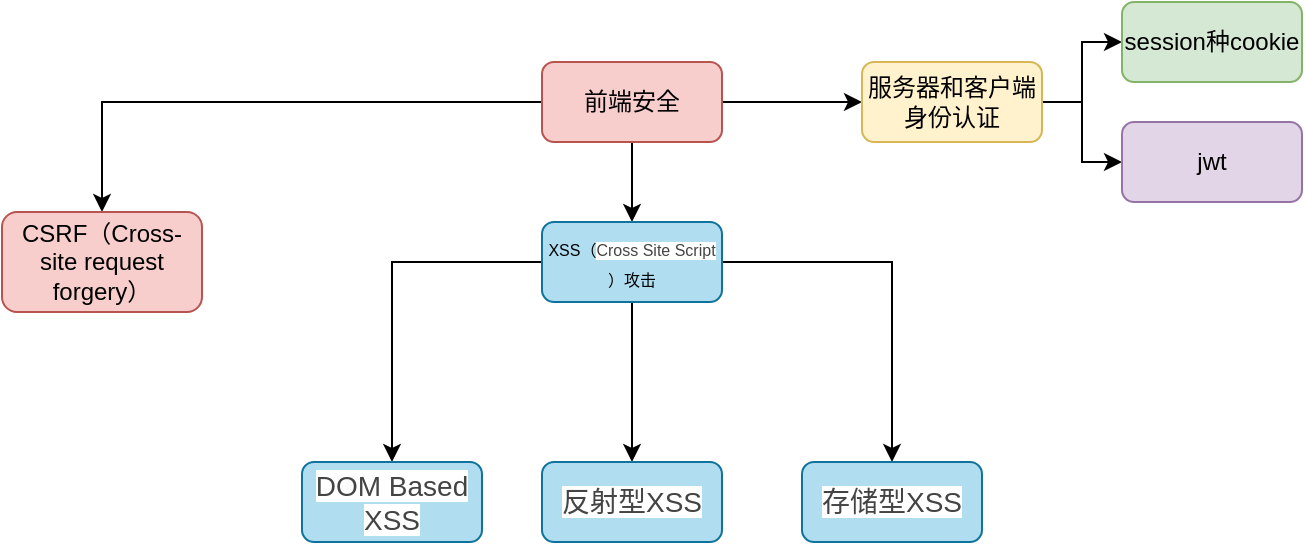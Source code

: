 <mxfile version="12.2.4"><diagram id="QsVUd26x_hPGyTHokYHl"><mxGraphModel dx="1440" dy="485" grid="1" gridSize="10" guides="1" tooltips="1" connect="1" arrows="1" fold="1" page="1" pageScale="1" pageWidth="827" pageHeight="1169" background="none" math="0" shadow="0"><root><mxCell id="0"/><mxCell id="1" parent="0"/><mxCell id="4" value="" style="edgeStyle=orthogonalEdgeStyle;rounded=0;orthogonalLoop=1;jettySize=auto;html=1;" edge="1" parent="1" source="2" target="3"><mxGeometry relative="1" as="geometry"/></mxCell><mxCell id="12" value="" style="edgeStyle=orthogonalEdgeStyle;rounded=0;orthogonalLoop=1;jettySize=auto;html=1;" edge="1" parent="1" source="2" target="11"><mxGeometry relative="1" as="geometry"/></mxCell><mxCell id="23" value="" style="edgeStyle=orthogonalEdgeStyle;rounded=0;orthogonalLoop=1;jettySize=auto;html=1;" edge="1" parent="1" source="2" target="22"><mxGeometry relative="1" as="geometry"/></mxCell><mxCell id="2" value="前端安全" style="rounded=1;whiteSpace=wrap;html=1;fillColor=#f8cecc;strokeColor=#b85450;" vertex="1" parent="1"><mxGeometry x="50" y="40" width="90" height="40" as="geometry"/></mxCell><mxCell id="22" value="CSRF（Cross-site request forgery）" style="rounded=1;whiteSpace=wrap;html=1;fillColor=#f8cecc;strokeColor=#b85450;" vertex="1" parent="1"><mxGeometry x="-220" y="115" width="100" height="50" as="geometry"/></mxCell><mxCell id="16" value="" style="edgeStyle=orthogonalEdgeStyle;rounded=0;orthogonalLoop=1;jettySize=auto;html=1;" edge="1" parent="1" source="11" target="15"><mxGeometry relative="1" as="geometry"/></mxCell><mxCell id="19" value="" style="edgeStyle=orthogonalEdgeStyle;rounded=0;orthogonalLoop=1;jettySize=auto;html=1;" edge="1" parent="1" source="11" target="18"><mxGeometry relative="1" as="geometry"/></mxCell><mxCell id="21" value="" style="edgeStyle=orthogonalEdgeStyle;rounded=0;orthogonalLoop=1;jettySize=auto;html=1;" edge="1" parent="1" source="11" target="20"><mxGeometry relative="1" as="geometry"/></mxCell><mxCell id="11" value="&lt;font style=&quot;font-size: 8px&quot;&gt;XSS（&lt;span style=&quot;color: rgb(68 , 68 , 68) ; font-family: &amp;#34;tahoma&amp;#34; , &amp;#34;arial&amp;#34; , &amp;#34;helvetica&amp;#34; , sans-serif ; background-color: rgb(255 , 255 , 255)&quot;&gt;Cross Site Script&lt;/span&gt;&lt;br&gt;）攻击&lt;/font&gt;" style="rounded=1;whiteSpace=wrap;html=1;fillColor=#b1ddf0;strokeColor=#10739e;" vertex="1" parent="1"><mxGeometry x="50" y="120" width="90" height="40" as="geometry"/></mxCell><mxCell id="20" value="&lt;span style=&quot;color: rgb(68 , 68 , 68) ; font-family: &amp;#34;tahoma&amp;#34; , &amp;#34;arial&amp;#34; , &amp;#34;helvetica&amp;#34; , sans-serif ; font-size: 14px ; white-space: normal ; background-color: rgb(255 , 255 , 255)&quot;&gt;DOM Based XSS&lt;/span&gt;" style="rounded=1;whiteSpace=wrap;html=1;fillColor=#b1ddf0;strokeColor=#10739e;" vertex="1" parent="1"><mxGeometry x="-70" y="240" width="90" height="40" as="geometry"/></mxCell><mxCell id="18" value="&lt;span style=&quot;color: rgb(68 , 68 , 68) ; font-family: &amp;#34;tahoma&amp;#34; , &amp;#34;arial&amp;#34; , &amp;#34;helvetica&amp;#34; , sans-serif ; font-size: 14px ; white-space: normal ; background-color: rgb(255 , 255 , 255)&quot;&gt;存储型XSS&lt;/span&gt;" style="rounded=1;whiteSpace=wrap;html=1;fillColor=#b1ddf0;strokeColor=#10739e;" vertex="1" parent="1"><mxGeometry x="180" y="240" width="90" height="40" as="geometry"/></mxCell><mxCell id="15" value="&lt;span style=&quot;color: rgb(68 , 68 , 68) ; font-family: &amp;#34;tahoma&amp;#34; , &amp;#34;arial&amp;#34; , &amp;#34;helvetica&amp;#34; , sans-serif ; font-size: 14px ; background-color: rgb(255 , 255 , 255)&quot;&gt;反射型XSS&lt;/span&gt;" style="rounded=1;whiteSpace=wrap;html=1;fillColor=#b1ddf0;strokeColor=#10739e;" vertex="1" parent="1"><mxGeometry x="50" y="240" width="90" height="40" as="geometry"/></mxCell><mxCell id="6" value="" style="edgeStyle=orthogonalEdgeStyle;rounded=0;orthogonalLoop=1;jettySize=auto;html=1;" edge="1" parent="1" source="3" target="5"><mxGeometry relative="1" as="geometry"/></mxCell><mxCell id="8" value="" style="edgeStyle=orthogonalEdgeStyle;rounded=0;orthogonalLoop=1;jettySize=auto;html=1;" edge="1" parent="1" source="3" target="7"><mxGeometry relative="1" as="geometry"/></mxCell><mxCell id="3" value="服务器和客户端身份认证" style="rounded=1;whiteSpace=wrap;html=1;fillColor=#fff2cc;strokeColor=#d6b656;" vertex="1" parent="1"><mxGeometry x="210" y="40" width="90" height="40" as="geometry"/></mxCell><mxCell id="7" value="jwt" style="rounded=1;whiteSpace=wrap;html=1;fillColor=#e1d5e7;strokeColor=#9673a6;" vertex="1" parent="1"><mxGeometry x="340" y="70" width="90" height="40" as="geometry"/></mxCell><mxCell id="5" value="session种cookie" style="rounded=1;whiteSpace=wrap;html=1;fillColor=#d5e8d4;strokeColor=#82b366;" vertex="1" parent="1"><mxGeometry x="340" y="10" width="90" height="40" as="geometry"/></mxCell></root></mxGraphModel></diagram></mxfile>